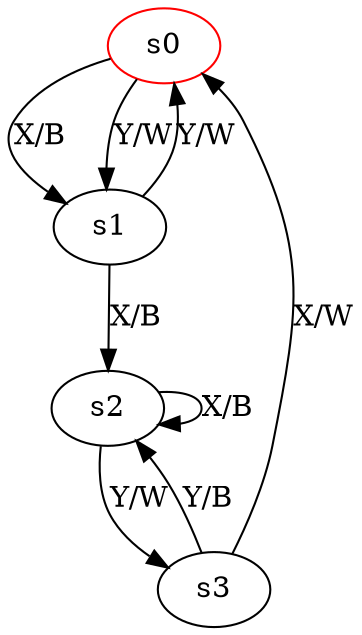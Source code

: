 digraph g {
  s0 [color="red"];
  s1;
  s2;
  s3;
  s0 -> s1 [label="X/B"];
  s0 -> s1 [label="Y/W"];
  s1 -> s2 [label="X/B"];
  s1 -> s0 [label="Y/W"];
  s2 -> s2 [label="X/B"];
  s2 -> s3 [label="Y/W"];
  s3 -> s0 [label="X/W"];
  s3 -> s2 [label="Y/B"];
}
